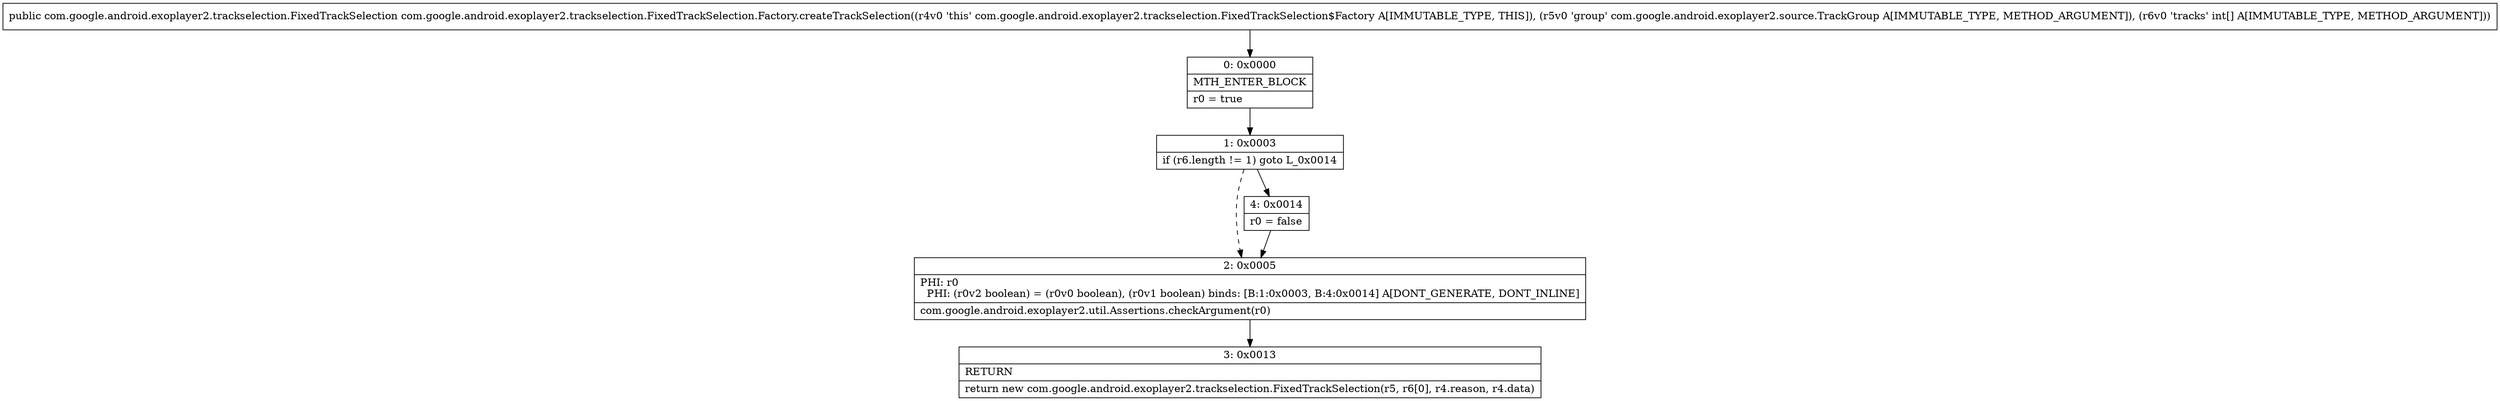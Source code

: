 digraph "CFG forcom.google.android.exoplayer2.trackselection.FixedTrackSelection.Factory.createTrackSelection(Lcom\/google\/android\/exoplayer2\/source\/TrackGroup;[I)Lcom\/google\/android\/exoplayer2\/trackselection\/FixedTrackSelection;" {
Node_0 [shape=record,label="{0\:\ 0x0000|MTH_ENTER_BLOCK\l|r0 = true\l}"];
Node_1 [shape=record,label="{1\:\ 0x0003|if (r6.length != 1) goto L_0x0014\l}"];
Node_2 [shape=record,label="{2\:\ 0x0005|PHI: r0 \l  PHI: (r0v2 boolean) = (r0v0 boolean), (r0v1 boolean) binds: [B:1:0x0003, B:4:0x0014] A[DONT_GENERATE, DONT_INLINE]\l|com.google.android.exoplayer2.util.Assertions.checkArgument(r0)\l}"];
Node_3 [shape=record,label="{3\:\ 0x0013|RETURN\l|return new com.google.android.exoplayer2.trackselection.FixedTrackSelection(r5, r6[0], r4.reason, r4.data)\l}"];
Node_4 [shape=record,label="{4\:\ 0x0014|r0 = false\l}"];
MethodNode[shape=record,label="{public com.google.android.exoplayer2.trackselection.FixedTrackSelection com.google.android.exoplayer2.trackselection.FixedTrackSelection.Factory.createTrackSelection((r4v0 'this' com.google.android.exoplayer2.trackselection.FixedTrackSelection$Factory A[IMMUTABLE_TYPE, THIS]), (r5v0 'group' com.google.android.exoplayer2.source.TrackGroup A[IMMUTABLE_TYPE, METHOD_ARGUMENT]), (r6v0 'tracks' int[] A[IMMUTABLE_TYPE, METHOD_ARGUMENT])) }"];
MethodNode -> Node_0;
Node_0 -> Node_1;
Node_1 -> Node_2[style=dashed];
Node_1 -> Node_4;
Node_2 -> Node_3;
Node_4 -> Node_2;
}

